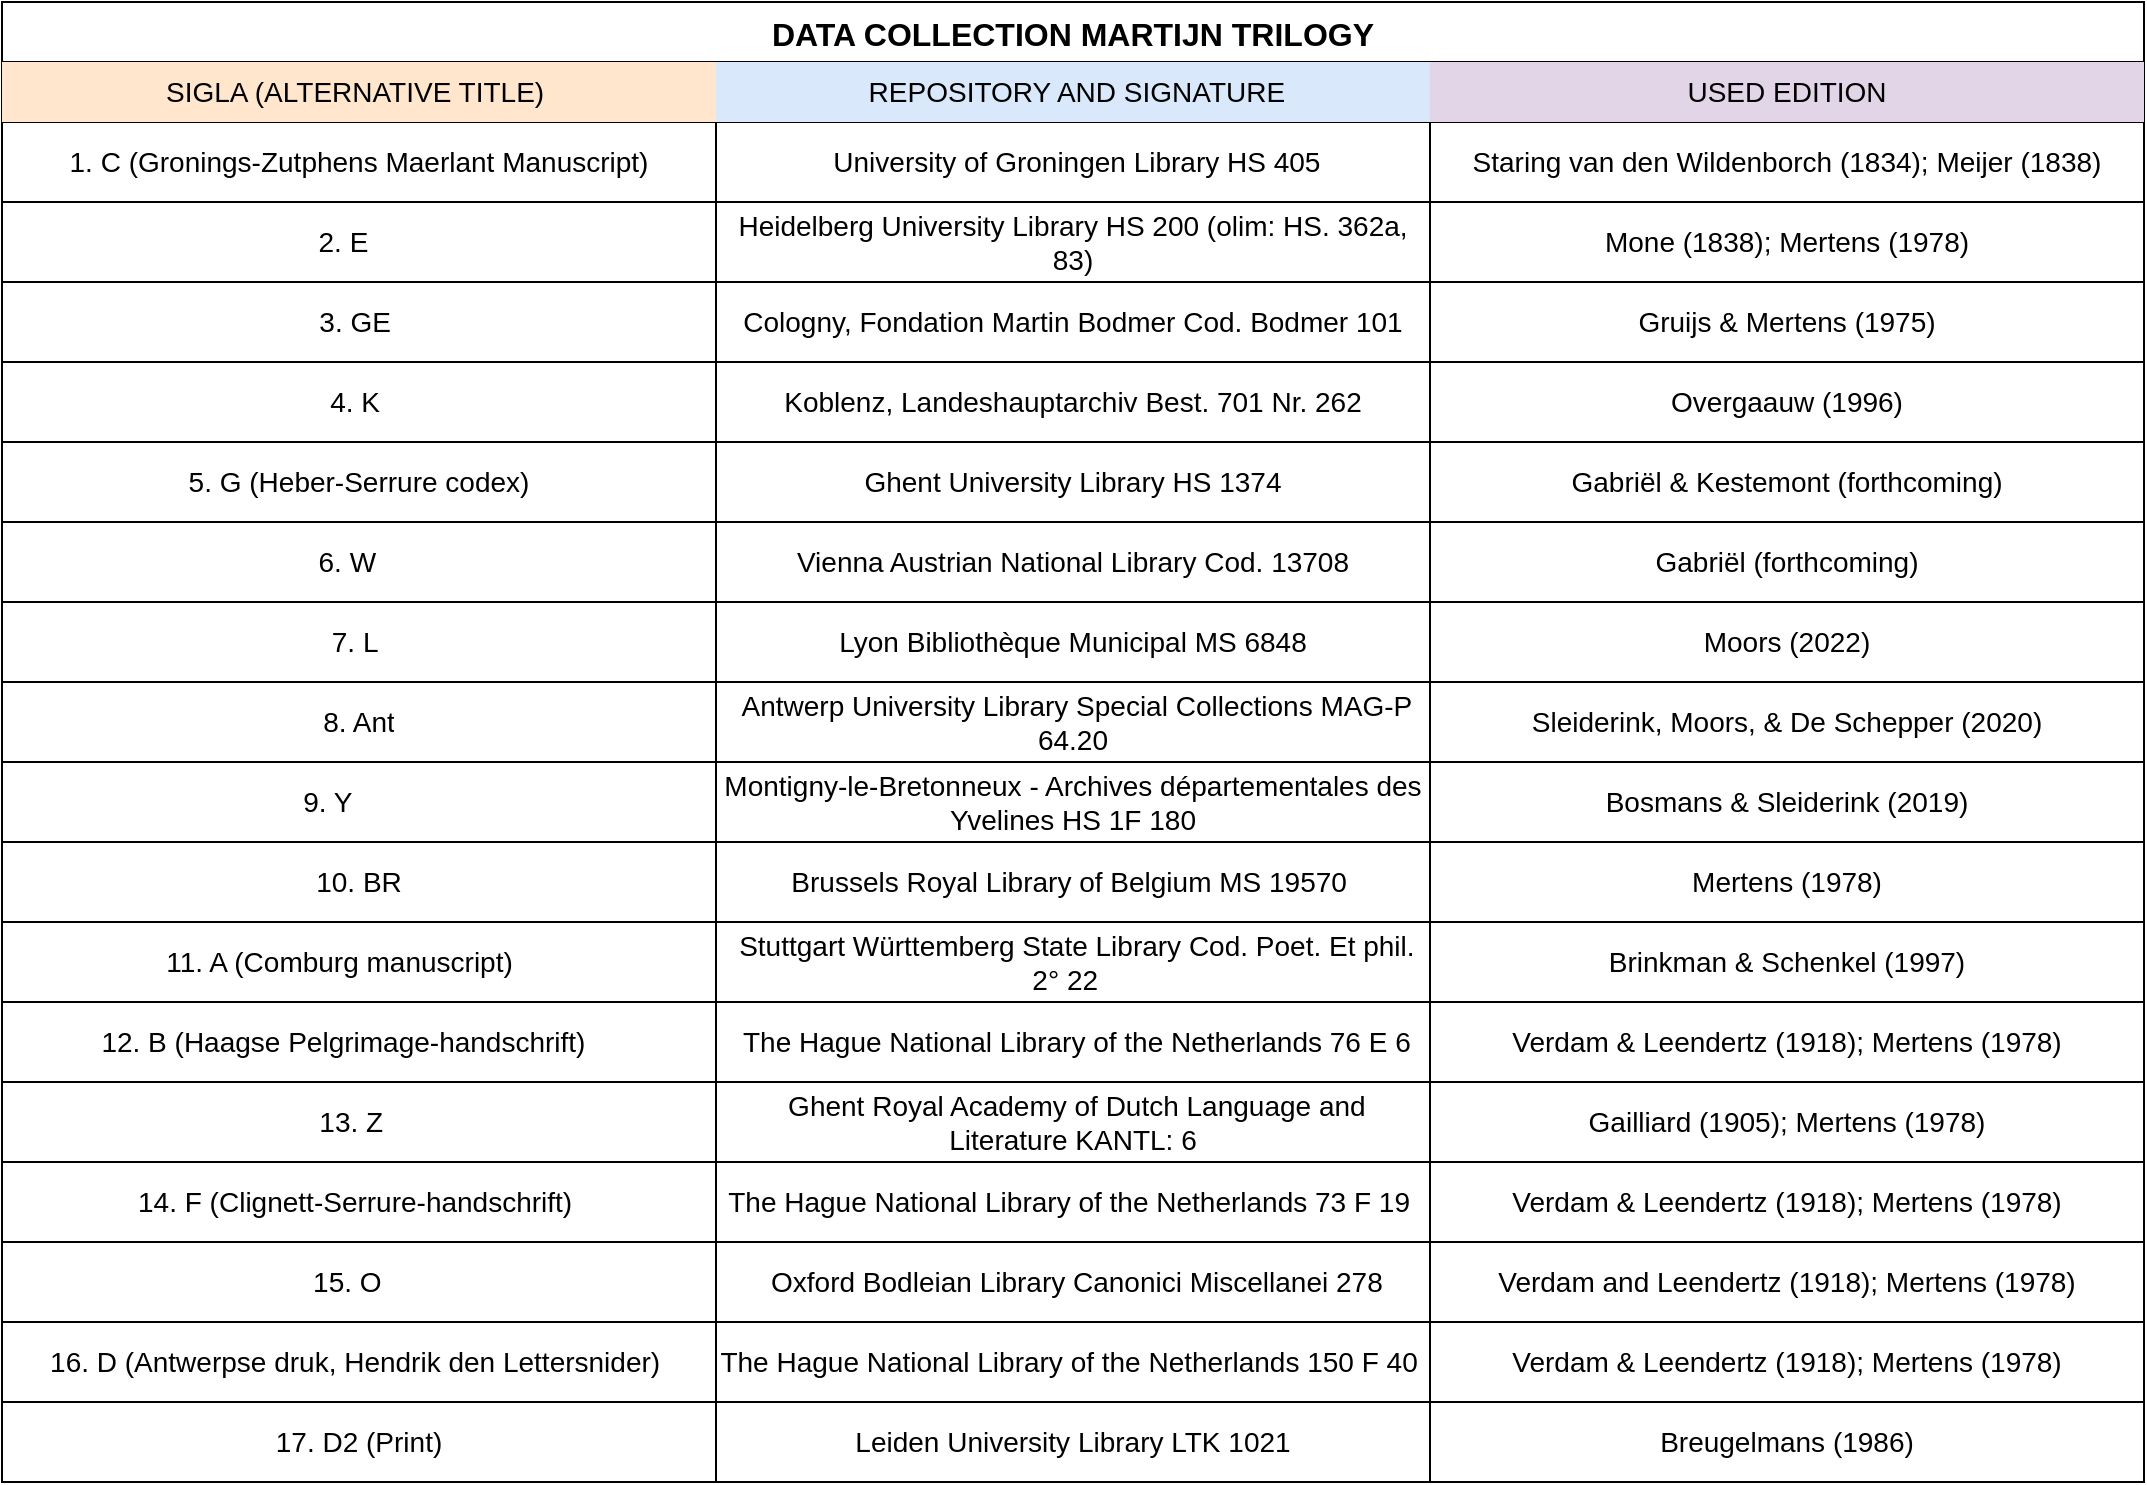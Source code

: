 <mxfile version="21.3.7" type="github">
  <diagram name="Pagina-1" id="a6fILNypSKHGjRCzUjTZ">
    <mxGraphModel dx="1193" dy="770" grid="1" gridSize="10" guides="1" tooltips="1" connect="1" arrows="1" fold="1" page="1" pageScale="1" pageWidth="1169" pageHeight="827" math="0" shadow="0">
      <root>
        <mxCell id="0" />
        <mxCell id="1" parent="0" />
        <mxCell id="C_K-O1zQhy5By7McTLfG-1" value="DATA COLLECTION MARTIJN TRILOGY" style="shape=table;startSize=30;container=1;collapsible=0;childLayout=tableLayout;strokeColor=default;fontSize=16;align=center;fontStyle=1" parent="1" vertex="1">
          <mxGeometry x="41" y="70" width="1071" height="740" as="geometry" />
        </mxCell>
        <mxCell id="C_K-O1zQhy5By7McTLfG-2" value="" style="shape=tableRow;horizontal=0;startSize=0;swimlaneHead=0;swimlaneBody=0;strokeColor=inherit;top=0;left=0;bottom=0;right=0;collapsible=0;dropTarget=0;fillColor=none;points=[[0,0.5],[1,0.5]];portConstraint=eastwest;fontSize=14;align=center;labelBorderColor=none;whiteSpace=wrap;" parent="C_K-O1zQhy5By7McTLfG-1" vertex="1">
          <mxGeometry y="30" width="1071" height="30" as="geometry" />
        </mxCell>
        <mxCell id="C_K-O1zQhy5By7McTLfG-17" value="SIGLA (ALTERNATIVE TITLE) " style="shape=partialRectangle;connectable=0;strokeColor=#d79b00;overflow=hidden;fillColor=#ffe6cc;top=0;left=0;bottom=0;right=0;pointerEvents=1;fontSize=14;align=center;labelBorderColor=none;whiteSpace=wrap;" parent="C_K-O1zQhy5By7McTLfG-2" vertex="1">
          <mxGeometry width="357" height="30" as="geometry">
            <mxRectangle width="357" height="30" as="alternateBounds" />
          </mxGeometry>
        </mxCell>
        <mxCell id="C_K-O1zQhy5By7McTLfG-14" value=" REPOSITORY AND SIGNATURE" style="shape=partialRectangle;connectable=0;strokeColor=#6c8ebf;overflow=hidden;fillColor=#dae8fc;top=0;left=0;bottom=0;right=0;pointerEvents=1;fontSize=14;align=center;labelBorderColor=none;whiteSpace=wrap;" parent="C_K-O1zQhy5By7McTLfG-2" vertex="1">
          <mxGeometry x="357" width="357" height="30" as="geometry">
            <mxRectangle width="357" height="30" as="alternateBounds" />
          </mxGeometry>
        </mxCell>
        <mxCell id="C_K-O1zQhy5By7McTLfG-3" value="USED EDITION" style="shape=partialRectangle;connectable=0;strokeColor=#9673a6;overflow=hidden;fillColor=#e1d5e7;top=0;left=0;bottom=0;right=0;pointerEvents=1;fontSize=14;align=center;labelBorderColor=none;whiteSpace=wrap;" parent="C_K-O1zQhy5By7McTLfG-2" vertex="1">
          <mxGeometry x="714" width="357" height="30" as="geometry">
            <mxRectangle width="357" height="30" as="alternateBounds" />
          </mxGeometry>
        </mxCell>
        <mxCell id="C_K-O1zQhy5By7McTLfG-6" value="" style="shape=tableRow;horizontal=0;startSize=0;swimlaneHead=0;swimlaneBody=0;strokeColor=inherit;top=0;left=0;bottom=0;right=0;collapsible=0;dropTarget=0;fillColor=none;points=[[0,0.5],[1,0.5]];portConstraint=eastwest;fontSize=14;align=center;labelBorderColor=none;whiteSpace=wrap;" parent="C_K-O1zQhy5By7McTLfG-1" vertex="1">
          <mxGeometry y="60" width="1071" height="40" as="geometry" />
        </mxCell>
        <mxCell id="C_K-O1zQhy5By7McTLfG-18" value="1. C (Gronings-Zutphens Maerlant Manuscript)" style="shape=partialRectangle;connectable=0;strokeColor=inherit;overflow=hidden;fillColor=none;top=0;left=0;bottom=0;right=0;pointerEvents=1;fontSize=14;align=center;labelBorderColor=none;whiteSpace=wrap;" parent="C_K-O1zQhy5By7McTLfG-6" vertex="1">
          <mxGeometry width="357" height="40" as="geometry">
            <mxRectangle width="357" height="40" as="alternateBounds" />
          </mxGeometry>
        </mxCell>
        <mxCell id="C_K-O1zQhy5By7McTLfG-15" value=" University of Groningen Library HS 405" style="shape=partialRectangle;connectable=0;strokeColor=inherit;overflow=hidden;fillColor=none;top=0;left=0;bottom=0;right=0;pointerEvents=1;fontSize=14;align=center;labelBorderColor=none;whiteSpace=wrap;" parent="C_K-O1zQhy5By7McTLfG-6" vertex="1">
          <mxGeometry x="357" width="357" height="40" as="geometry">
            <mxRectangle width="357" height="40" as="alternateBounds" />
          </mxGeometry>
        </mxCell>
        <mxCell id="C_K-O1zQhy5By7McTLfG-7" value="Staring van den Wildenborch (1834); Meijer (1838)" style="shape=partialRectangle;connectable=0;strokeColor=inherit;overflow=hidden;fillColor=none;top=0;left=0;bottom=0;right=0;pointerEvents=1;fontSize=14;align=center;labelBorderColor=none;whiteSpace=wrap;" parent="C_K-O1zQhy5By7McTLfG-6" vertex="1">
          <mxGeometry x="714" width="357" height="40" as="geometry">
            <mxRectangle width="357" height="40" as="alternateBounds" />
          </mxGeometry>
        </mxCell>
        <mxCell id="C_K-O1zQhy5By7McTLfG-10" value="" style="shape=tableRow;horizontal=0;startSize=0;swimlaneHead=0;swimlaneBody=0;strokeColor=inherit;top=0;left=0;bottom=0;right=0;collapsible=0;dropTarget=0;fillColor=none;points=[[0,0.5],[1,0.5]];portConstraint=eastwest;fontSize=14;align=center;labelBorderColor=none;whiteSpace=wrap;" parent="C_K-O1zQhy5By7McTLfG-1" vertex="1">
          <mxGeometry y="100" width="1071" height="40" as="geometry" />
        </mxCell>
        <mxCell id="C_K-O1zQhy5By7McTLfG-19" value="2. E    " style="shape=partialRectangle;connectable=0;strokeColor=inherit;overflow=hidden;fillColor=none;top=0;left=0;bottom=0;right=0;pointerEvents=1;fontSize=14;align=center;labelBorderColor=none;whiteSpace=wrap;" parent="C_K-O1zQhy5By7McTLfG-10" vertex="1">
          <mxGeometry width="357" height="40" as="geometry">
            <mxRectangle width="357" height="40" as="alternateBounds" />
          </mxGeometry>
        </mxCell>
        <mxCell id="C_K-O1zQhy5By7McTLfG-16" value="Heidelberg University Library HS 200 (olim: HS. 362a, 83)" style="shape=partialRectangle;connectable=0;strokeColor=inherit;overflow=hidden;fillColor=none;top=0;left=0;bottom=0;right=0;pointerEvents=1;fontSize=14;align=center;labelBorderColor=none;whiteSpace=wrap;" parent="C_K-O1zQhy5By7McTLfG-10" vertex="1">
          <mxGeometry x="357" width="357" height="40" as="geometry">
            <mxRectangle width="357" height="40" as="alternateBounds" />
          </mxGeometry>
        </mxCell>
        <mxCell id="C_K-O1zQhy5By7McTLfG-11" value="Mone (1838); Mertens (1978)" style="shape=partialRectangle;connectable=0;strokeColor=inherit;overflow=hidden;fillColor=none;top=0;left=0;bottom=0;right=0;pointerEvents=1;fontSize=14;align=center;labelBorderColor=none;whiteSpace=wrap;" parent="C_K-O1zQhy5By7McTLfG-10" vertex="1">
          <mxGeometry x="714" width="357" height="40" as="geometry">
            <mxRectangle width="357" height="40" as="alternateBounds" />
          </mxGeometry>
        </mxCell>
        <mxCell id="C_K-O1zQhy5By7McTLfG-41" value="" style="shape=tableRow;horizontal=0;startSize=0;swimlaneHead=0;swimlaneBody=0;strokeColor=inherit;top=0;left=0;bottom=0;right=0;collapsible=0;dropTarget=0;fillColor=none;points=[[0,0.5],[1,0.5]];portConstraint=eastwest;fontSize=14;align=center;labelBorderColor=none;whiteSpace=wrap;" parent="C_K-O1zQhy5By7McTLfG-1" vertex="1">
          <mxGeometry y="140" width="1071" height="40" as="geometry" />
        </mxCell>
        <mxCell id="C_K-O1zQhy5By7McTLfG-42" value="3. GE " style="shape=partialRectangle;connectable=0;strokeColor=inherit;overflow=hidden;fillColor=none;top=0;left=0;bottom=0;right=0;pointerEvents=1;fontSize=14;align=center;labelBorderColor=none;whiteSpace=wrap;" parent="C_K-O1zQhy5By7McTLfG-41" vertex="1">
          <mxGeometry width="357" height="40" as="geometry">
            <mxRectangle width="357" height="40" as="alternateBounds" />
          </mxGeometry>
        </mxCell>
        <mxCell id="C_K-O1zQhy5By7McTLfG-43" value="Cologny, Fondation Martin Bodmer Cod. Bodmer 101" style="shape=partialRectangle;connectable=0;strokeColor=inherit;overflow=hidden;fillColor=none;top=0;left=0;bottom=0;right=0;pointerEvents=1;fontSize=14;align=center;labelBorderColor=none;whiteSpace=wrap;" parent="C_K-O1zQhy5By7McTLfG-41" vertex="1">
          <mxGeometry x="357" width="357" height="40" as="geometry">
            <mxRectangle width="357" height="40" as="alternateBounds" />
          </mxGeometry>
        </mxCell>
        <mxCell id="C_K-O1zQhy5By7McTLfG-44" value="Gruijs &amp; Mertens (1975)" style="shape=partialRectangle;connectable=0;strokeColor=inherit;overflow=hidden;fillColor=none;top=0;left=0;bottom=0;right=0;pointerEvents=1;fontSize=14;align=center;labelBorderColor=none;whiteSpace=wrap;" parent="C_K-O1zQhy5By7McTLfG-41" vertex="1">
          <mxGeometry x="714" width="357" height="40" as="geometry">
            <mxRectangle width="357" height="40" as="alternateBounds" />
          </mxGeometry>
        </mxCell>
        <mxCell id="C_K-O1zQhy5By7McTLfG-45" value="" style="shape=tableRow;horizontal=0;startSize=0;swimlaneHead=0;swimlaneBody=0;strokeColor=inherit;top=0;left=0;bottom=0;right=0;collapsible=0;dropTarget=0;fillColor=none;points=[[0,0.5],[1,0.5]];portConstraint=eastwest;fontSize=14;align=center;labelBorderColor=none;whiteSpace=wrap;" parent="C_K-O1zQhy5By7McTLfG-1" vertex="1">
          <mxGeometry y="180" width="1071" height="40" as="geometry" />
        </mxCell>
        <mxCell id="C_K-O1zQhy5By7McTLfG-46" value="4. K " style="shape=partialRectangle;connectable=0;strokeColor=inherit;overflow=hidden;fillColor=none;top=0;left=0;bottom=0;right=0;pointerEvents=1;fontSize=14;align=center;labelBorderColor=none;whiteSpace=wrap;" parent="C_K-O1zQhy5By7McTLfG-45" vertex="1">
          <mxGeometry width="357" height="40" as="geometry">
            <mxRectangle width="357" height="40" as="alternateBounds" />
          </mxGeometry>
        </mxCell>
        <mxCell id="C_K-O1zQhy5By7McTLfG-47" value="Koblenz, Landeshauptarchiv Best. 701 Nr. 262" style="shape=partialRectangle;connectable=0;strokeColor=inherit;overflow=hidden;fillColor=none;top=0;left=0;bottom=0;right=0;pointerEvents=1;fontSize=14;align=center;labelBorderColor=none;whiteSpace=wrap;" parent="C_K-O1zQhy5By7McTLfG-45" vertex="1">
          <mxGeometry x="357" width="357" height="40" as="geometry">
            <mxRectangle width="357" height="40" as="alternateBounds" />
          </mxGeometry>
        </mxCell>
        <mxCell id="C_K-O1zQhy5By7McTLfG-48" value="Overgaauw (1996)" style="shape=partialRectangle;connectable=0;strokeColor=inherit;overflow=hidden;fillColor=none;top=0;left=0;bottom=0;right=0;pointerEvents=1;fontSize=14;align=center;labelBorderColor=none;whiteSpace=wrap;" parent="C_K-O1zQhy5By7McTLfG-45" vertex="1">
          <mxGeometry x="714" width="357" height="40" as="geometry">
            <mxRectangle width="357" height="40" as="alternateBounds" />
          </mxGeometry>
        </mxCell>
        <mxCell id="C_K-O1zQhy5By7McTLfG-49" value="" style="shape=tableRow;horizontal=0;startSize=0;swimlaneHead=0;swimlaneBody=0;strokeColor=inherit;top=0;left=0;bottom=0;right=0;collapsible=0;dropTarget=0;fillColor=none;points=[[0,0.5],[1,0.5]];portConstraint=eastwest;fontSize=14;align=center;labelBorderColor=none;whiteSpace=wrap;" parent="C_K-O1zQhy5By7McTLfG-1" vertex="1">
          <mxGeometry y="220" width="1071" height="40" as="geometry" />
        </mxCell>
        <mxCell id="C_K-O1zQhy5By7McTLfG-50" value="5. G (Heber-Serrure codex)" style="shape=partialRectangle;connectable=0;strokeColor=inherit;overflow=hidden;fillColor=none;top=0;left=0;bottom=0;right=0;pointerEvents=1;fontSize=14;align=center;labelBorderColor=none;whiteSpace=wrap;" parent="C_K-O1zQhy5By7McTLfG-49" vertex="1">
          <mxGeometry width="357" height="40" as="geometry">
            <mxRectangle width="357" height="40" as="alternateBounds" />
          </mxGeometry>
        </mxCell>
        <mxCell id="C_K-O1zQhy5By7McTLfG-51" value="Ghent University Library HS 1374" style="shape=partialRectangle;connectable=0;strokeColor=inherit;overflow=hidden;fillColor=none;top=0;left=0;bottom=0;right=0;pointerEvents=1;fontSize=14;align=center;labelBorderColor=none;whiteSpace=wrap;" parent="C_K-O1zQhy5By7McTLfG-49" vertex="1">
          <mxGeometry x="357" width="357" height="40" as="geometry">
            <mxRectangle width="357" height="40" as="alternateBounds" />
          </mxGeometry>
        </mxCell>
        <mxCell id="C_K-O1zQhy5By7McTLfG-52" value="Gabriël &amp; Kestemont (forthcoming)" style="shape=partialRectangle;connectable=0;strokeColor=inherit;overflow=hidden;fillColor=none;top=0;left=0;bottom=0;right=0;pointerEvents=1;fontSize=14;align=center;labelBorderColor=none;whiteSpace=wrap;" parent="C_K-O1zQhy5By7McTLfG-49" vertex="1">
          <mxGeometry x="714" width="357" height="40" as="geometry">
            <mxRectangle width="357" height="40" as="alternateBounds" />
          </mxGeometry>
        </mxCell>
        <mxCell id="C_K-O1zQhy5By7McTLfG-53" value="" style="shape=tableRow;horizontal=0;startSize=0;swimlaneHead=0;swimlaneBody=0;strokeColor=inherit;top=0;left=0;bottom=0;right=0;collapsible=0;dropTarget=0;fillColor=none;points=[[0,0.5],[1,0.5]];portConstraint=eastwest;fontSize=14;align=center;labelBorderColor=none;whiteSpace=wrap;" parent="C_K-O1zQhy5By7McTLfG-1" vertex="1">
          <mxGeometry y="260" width="1071" height="40" as="geometry" />
        </mxCell>
        <mxCell id="C_K-O1zQhy5By7McTLfG-54" value="6. W   " style="shape=partialRectangle;connectable=0;strokeColor=inherit;overflow=hidden;fillColor=none;top=0;left=0;bottom=0;right=0;pointerEvents=1;fontSize=14;align=center;labelBorderColor=none;whiteSpace=wrap;" parent="C_K-O1zQhy5By7McTLfG-53" vertex="1">
          <mxGeometry width="357" height="40" as="geometry">
            <mxRectangle width="357" height="40" as="alternateBounds" />
          </mxGeometry>
        </mxCell>
        <mxCell id="C_K-O1zQhy5By7McTLfG-55" value="Vienna Austrian National Library Cod. 13708" style="shape=partialRectangle;connectable=0;strokeColor=inherit;overflow=hidden;fillColor=none;top=0;left=0;bottom=0;right=0;pointerEvents=1;fontSize=14;align=center;labelBorderColor=none;whiteSpace=wrap;" parent="C_K-O1zQhy5By7McTLfG-53" vertex="1">
          <mxGeometry x="357" width="357" height="40" as="geometry">
            <mxRectangle width="357" height="40" as="alternateBounds" />
          </mxGeometry>
        </mxCell>
        <mxCell id="C_K-O1zQhy5By7McTLfG-56" value="Gabriël (forthcoming)" style="shape=partialRectangle;connectable=0;strokeColor=inherit;overflow=hidden;fillColor=none;top=0;left=0;bottom=0;right=0;pointerEvents=1;fontSize=14;align=center;labelBorderColor=none;whiteSpace=wrap;" parent="C_K-O1zQhy5By7McTLfG-53" vertex="1">
          <mxGeometry x="714" width="357" height="40" as="geometry">
            <mxRectangle width="357" height="40" as="alternateBounds" />
          </mxGeometry>
        </mxCell>
        <mxCell id="C_K-O1zQhy5By7McTLfG-62" style="shape=tableRow;horizontal=0;startSize=0;swimlaneHead=0;swimlaneBody=0;strokeColor=inherit;top=0;left=0;bottom=0;right=0;collapsible=0;dropTarget=0;fillColor=none;points=[[0,0.5],[1,0.5]];portConstraint=eastwest;fontSize=14;align=center;labelBorderColor=none;whiteSpace=wrap;" parent="C_K-O1zQhy5By7McTLfG-1" vertex="1">
          <mxGeometry y="300" width="1071" height="40" as="geometry" />
        </mxCell>
        <mxCell id="C_K-O1zQhy5By7McTLfG-63" value="7. L " style="shape=partialRectangle;connectable=0;strokeColor=inherit;overflow=hidden;fillColor=none;top=0;left=0;bottom=0;right=0;pointerEvents=1;fontSize=14;align=center;labelBorderColor=none;whiteSpace=wrap;" parent="C_K-O1zQhy5By7McTLfG-62" vertex="1">
          <mxGeometry width="357" height="40" as="geometry">
            <mxRectangle width="357" height="40" as="alternateBounds" />
          </mxGeometry>
        </mxCell>
        <mxCell id="C_K-O1zQhy5By7McTLfG-64" value="Lyon Bibliothèque Municipal MS 6848" style="shape=partialRectangle;connectable=0;strokeColor=inherit;overflow=hidden;fillColor=none;top=0;left=0;bottom=0;right=0;pointerEvents=1;fontSize=14;align=center;labelBorderColor=none;whiteSpace=wrap;" parent="C_K-O1zQhy5By7McTLfG-62" vertex="1">
          <mxGeometry x="357" width="357" height="40" as="geometry">
            <mxRectangle width="357" height="40" as="alternateBounds" />
          </mxGeometry>
        </mxCell>
        <mxCell id="C_K-O1zQhy5By7McTLfG-65" value="Moors (2022)" style="shape=partialRectangle;connectable=0;strokeColor=inherit;overflow=hidden;fillColor=none;top=0;left=0;bottom=0;right=0;pointerEvents=1;fontSize=14;align=center;labelBorderColor=none;whiteSpace=wrap;" parent="C_K-O1zQhy5By7McTLfG-62" vertex="1">
          <mxGeometry x="714" width="357" height="40" as="geometry">
            <mxRectangle width="357" height="40" as="alternateBounds" />
          </mxGeometry>
        </mxCell>
        <mxCell id="C_K-O1zQhy5By7McTLfG-66" style="shape=tableRow;horizontal=0;startSize=0;swimlaneHead=0;swimlaneBody=0;strokeColor=inherit;top=0;left=0;bottom=0;right=0;collapsible=0;dropTarget=0;fillColor=none;points=[[0,0.5],[1,0.5]];portConstraint=eastwest;fontSize=14;align=center;labelBorderColor=none;whiteSpace=wrap;" parent="C_K-O1zQhy5By7McTLfG-1" vertex="1">
          <mxGeometry y="340" width="1071" height="40" as="geometry" />
        </mxCell>
        <mxCell id="C_K-O1zQhy5By7McTLfG-67" value="8. Ant" style="shape=partialRectangle;connectable=0;strokeColor=inherit;overflow=hidden;fillColor=none;top=0;left=0;bottom=0;right=0;pointerEvents=1;fontSize=14;align=center;labelBorderColor=none;whiteSpace=wrap;" parent="C_K-O1zQhy5By7McTLfG-66" vertex="1">
          <mxGeometry width="357" height="40" as="geometry">
            <mxRectangle width="357" height="40" as="alternateBounds" />
          </mxGeometry>
        </mxCell>
        <mxCell id="C_K-O1zQhy5By7McTLfG-68" value=" Antwerp University Library Special Collections MAG-P 64.20" style="shape=partialRectangle;connectable=0;strokeColor=inherit;overflow=hidden;fillColor=none;top=0;left=0;bottom=0;right=0;pointerEvents=1;fontSize=14;align=center;labelBorderColor=none;whiteSpace=wrap;" parent="C_K-O1zQhy5By7McTLfG-66" vertex="1">
          <mxGeometry x="357" width="357" height="40" as="geometry">
            <mxRectangle width="357" height="40" as="alternateBounds" />
          </mxGeometry>
        </mxCell>
        <mxCell id="C_K-O1zQhy5By7McTLfG-69" value="Sleiderink, Moors, &amp; De Schepper (2020)" style="shape=partialRectangle;connectable=0;strokeColor=inherit;overflow=hidden;fillColor=none;top=0;left=0;bottom=0;right=0;pointerEvents=1;fontSize=14;align=center;labelBorderColor=none;whiteSpace=wrap;" parent="C_K-O1zQhy5By7McTLfG-66" vertex="1">
          <mxGeometry x="714" width="357" height="40" as="geometry">
            <mxRectangle width="357" height="40" as="alternateBounds" />
          </mxGeometry>
        </mxCell>
        <mxCell id="C_K-O1zQhy5By7McTLfG-70" style="shape=tableRow;horizontal=0;startSize=0;swimlaneHead=0;swimlaneBody=0;strokeColor=inherit;top=0;left=0;bottom=0;right=0;collapsible=0;dropTarget=0;fillColor=none;points=[[0,0.5],[1,0.5]];portConstraint=eastwest;fontSize=14;align=center;labelBorderColor=none;whiteSpace=wrap;" parent="C_K-O1zQhy5By7McTLfG-1" vertex="1">
          <mxGeometry y="380" width="1071" height="40" as="geometry" />
        </mxCell>
        <mxCell id="C_K-O1zQhy5By7McTLfG-71" value="9. Y        " style="shape=partialRectangle;connectable=0;strokeColor=inherit;overflow=hidden;fillColor=none;top=0;left=0;bottom=0;right=0;pointerEvents=1;fontSize=14;align=center;labelBorderColor=none;whiteSpace=wrap;" parent="C_K-O1zQhy5By7McTLfG-70" vertex="1">
          <mxGeometry width="357" height="40" as="geometry">
            <mxRectangle width="357" height="40" as="alternateBounds" />
          </mxGeometry>
        </mxCell>
        <mxCell id="C_K-O1zQhy5By7McTLfG-72" value="Montigny-le-Bretonneux - Archives départementales des Yvelines HS 1F 180" style="shape=partialRectangle;connectable=0;strokeColor=inherit;overflow=hidden;fillColor=none;top=0;left=0;bottom=0;right=0;pointerEvents=1;fontSize=14;align=center;labelBorderColor=none;whiteSpace=wrap;" parent="C_K-O1zQhy5By7McTLfG-70" vertex="1">
          <mxGeometry x="357" width="357" height="40" as="geometry">
            <mxRectangle width="357" height="40" as="alternateBounds" />
          </mxGeometry>
        </mxCell>
        <mxCell id="C_K-O1zQhy5By7McTLfG-73" value="Bosmans &amp; Sleiderink (2019)" style="shape=partialRectangle;connectable=0;strokeColor=inherit;overflow=hidden;fillColor=none;top=0;left=0;bottom=0;right=0;pointerEvents=1;fontSize=14;align=center;labelBorderColor=none;whiteSpace=wrap;" parent="C_K-O1zQhy5By7McTLfG-70" vertex="1">
          <mxGeometry x="714" width="357" height="40" as="geometry">
            <mxRectangle width="357" height="40" as="alternateBounds" />
          </mxGeometry>
        </mxCell>
        <mxCell id="C_K-O1zQhy5By7McTLfG-74" style="shape=tableRow;horizontal=0;startSize=0;swimlaneHead=0;swimlaneBody=0;strokeColor=inherit;top=0;left=0;bottom=0;right=0;collapsible=0;dropTarget=0;fillColor=none;points=[[0,0.5],[1,0.5]];portConstraint=eastwest;fontSize=14;align=center;labelBorderColor=none;whiteSpace=wrap;" parent="C_K-O1zQhy5By7McTLfG-1" vertex="1">
          <mxGeometry y="420" width="1071" height="40" as="geometry" />
        </mxCell>
        <mxCell id="C_K-O1zQhy5By7McTLfG-75" value="10. BR" style="shape=partialRectangle;connectable=0;strokeColor=inherit;overflow=hidden;fillColor=none;top=0;left=0;bottom=0;right=0;pointerEvents=1;fontSize=14;align=center;labelBorderColor=none;whiteSpace=wrap;" parent="C_K-O1zQhy5By7McTLfG-74" vertex="1">
          <mxGeometry width="357" height="40" as="geometry">
            <mxRectangle width="357" height="40" as="alternateBounds" />
          </mxGeometry>
        </mxCell>
        <mxCell id="C_K-O1zQhy5By7McTLfG-76" value="Brussels Royal Library of Belgium MS 19570 " style="shape=partialRectangle;connectable=0;strokeColor=inherit;overflow=hidden;fillColor=none;top=0;left=0;bottom=0;right=0;pointerEvents=1;fontSize=14;align=center;labelBorderColor=none;whiteSpace=wrap;" parent="C_K-O1zQhy5By7McTLfG-74" vertex="1">
          <mxGeometry x="357" width="357" height="40" as="geometry">
            <mxRectangle width="357" height="40" as="alternateBounds" />
          </mxGeometry>
        </mxCell>
        <mxCell id="C_K-O1zQhy5By7McTLfG-77" value="Mertens (1978)" style="shape=partialRectangle;connectable=0;strokeColor=inherit;overflow=hidden;fillColor=none;top=0;left=0;bottom=0;right=0;pointerEvents=1;fontSize=14;align=center;labelBorderColor=none;whiteSpace=wrap;" parent="C_K-O1zQhy5By7McTLfG-74" vertex="1">
          <mxGeometry x="714" width="357" height="40" as="geometry">
            <mxRectangle width="357" height="40" as="alternateBounds" />
          </mxGeometry>
        </mxCell>
        <mxCell id="C_K-O1zQhy5By7McTLfG-98" style="shape=tableRow;horizontal=0;startSize=0;swimlaneHead=0;swimlaneBody=0;strokeColor=inherit;top=0;left=0;bottom=0;right=0;collapsible=0;dropTarget=0;fillColor=none;points=[[0,0.5],[1,0.5]];portConstraint=eastwest;fontSize=14;align=center;labelBorderColor=none;whiteSpace=wrap;" parent="C_K-O1zQhy5By7McTLfG-1" vertex="1">
          <mxGeometry y="460" width="1071" height="40" as="geometry" />
        </mxCell>
        <mxCell id="C_K-O1zQhy5By7McTLfG-99" value="11. A (Comburg manuscript)     " style="shape=partialRectangle;connectable=0;strokeColor=inherit;overflow=hidden;fillColor=none;top=0;left=0;bottom=0;right=0;pointerEvents=1;fontSize=14;align=center;labelBorderColor=none;whiteSpace=wrap;" parent="C_K-O1zQhy5By7McTLfG-98" vertex="1">
          <mxGeometry width="357" height="40" as="geometry">
            <mxRectangle width="357" height="40" as="alternateBounds" />
          </mxGeometry>
        </mxCell>
        <mxCell id="C_K-O1zQhy5By7McTLfG-100" value=" Stuttgart Württemberg State Library Cod. Poet. Et phil. 2° 22  " style="shape=partialRectangle;connectable=0;strokeColor=inherit;overflow=hidden;fillColor=none;top=0;left=0;bottom=0;right=0;pointerEvents=1;fontSize=14;align=center;labelBorderColor=none;whiteSpace=wrap;" parent="C_K-O1zQhy5By7McTLfG-98" vertex="1">
          <mxGeometry x="357" width="357" height="40" as="geometry">
            <mxRectangle width="357" height="40" as="alternateBounds" />
          </mxGeometry>
        </mxCell>
        <mxCell id="C_K-O1zQhy5By7McTLfG-101" value="Brinkman &amp; Schenkel (1997)" style="shape=partialRectangle;connectable=0;strokeColor=inherit;overflow=hidden;fillColor=none;top=0;left=0;bottom=0;right=0;pointerEvents=1;fontSize=14;align=center;labelBorderColor=none;whiteSpace=wrap;" parent="C_K-O1zQhy5By7McTLfG-98" vertex="1">
          <mxGeometry x="714" width="357" height="40" as="geometry">
            <mxRectangle width="357" height="40" as="alternateBounds" />
          </mxGeometry>
        </mxCell>
        <mxCell id="C_K-O1zQhy5By7McTLfG-94" style="shape=tableRow;horizontal=0;startSize=0;swimlaneHead=0;swimlaneBody=0;strokeColor=inherit;top=0;left=0;bottom=0;right=0;collapsible=0;dropTarget=0;fillColor=none;points=[[0,0.5],[1,0.5]];portConstraint=eastwest;fontSize=14;align=center;labelBorderColor=none;whiteSpace=wrap;" parent="C_K-O1zQhy5By7McTLfG-1" vertex="1">
          <mxGeometry y="500" width="1071" height="40" as="geometry" />
        </mxCell>
        <mxCell id="C_K-O1zQhy5By7McTLfG-95" value="12. B (Haagse Pelgrimage-handschrift)    " style="shape=partialRectangle;connectable=0;strokeColor=inherit;overflow=hidden;fillColor=none;top=0;left=0;bottom=0;right=0;pointerEvents=1;fontSize=14;align=center;labelBorderColor=none;whiteSpace=wrap;" parent="C_K-O1zQhy5By7McTLfG-94" vertex="1">
          <mxGeometry width="357" height="40" as="geometry">
            <mxRectangle width="357" height="40" as="alternateBounds" />
          </mxGeometry>
        </mxCell>
        <mxCell id="C_K-O1zQhy5By7McTLfG-96" value=" The Hague National Library of the Netherlands 76 E 6" style="shape=partialRectangle;connectable=0;strokeColor=inherit;overflow=hidden;fillColor=none;top=0;left=0;bottom=0;right=0;pointerEvents=1;fontSize=14;align=center;labelBorderColor=none;whiteSpace=wrap;" parent="C_K-O1zQhy5By7McTLfG-94" vertex="1">
          <mxGeometry x="357" width="357" height="40" as="geometry">
            <mxRectangle width="357" height="40" as="alternateBounds" />
          </mxGeometry>
        </mxCell>
        <mxCell id="C_K-O1zQhy5By7McTLfG-97" value="Verdam &amp; Leendertz (1918); Mertens (1978)" style="shape=partialRectangle;connectable=0;strokeColor=inherit;overflow=hidden;fillColor=none;top=0;left=0;bottom=0;right=0;pointerEvents=1;fontSize=14;align=center;labelBorderColor=none;whiteSpace=wrap;" parent="C_K-O1zQhy5By7McTLfG-94" vertex="1">
          <mxGeometry x="714" width="357" height="40" as="geometry">
            <mxRectangle width="357" height="40" as="alternateBounds" />
          </mxGeometry>
        </mxCell>
        <mxCell id="C_K-O1zQhy5By7McTLfG-90" style="shape=tableRow;horizontal=0;startSize=0;swimlaneHead=0;swimlaneBody=0;strokeColor=inherit;top=0;left=0;bottom=0;right=0;collapsible=0;dropTarget=0;fillColor=none;points=[[0,0.5],[1,0.5]];portConstraint=eastwest;fontSize=14;align=center;labelBorderColor=none;whiteSpace=wrap;" parent="C_K-O1zQhy5By7McTLfG-1" vertex="1">
          <mxGeometry y="540" width="1071" height="40" as="geometry" />
        </mxCell>
        <mxCell id="C_K-O1zQhy5By7McTLfG-91" value="13. Z  " style="shape=partialRectangle;connectable=0;strokeColor=inherit;overflow=hidden;fillColor=none;top=0;left=0;bottom=0;right=0;pointerEvents=1;fontSize=14;align=center;labelBorderColor=none;whiteSpace=wrap;" parent="C_K-O1zQhy5By7McTLfG-90" vertex="1">
          <mxGeometry width="357" height="40" as="geometry">
            <mxRectangle width="357" height="40" as="alternateBounds" />
          </mxGeometry>
        </mxCell>
        <mxCell id="C_K-O1zQhy5By7McTLfG-92" value=" Ghent Royal Academy of Dutch Language and Literature KANTL: 6" style="shape=partialRectangle;connectable=0;strokeColor=inherit;overflow=hidden;fillColor=none;top=0;left=0;bottom=0;right=0;pointerEvents=1;fontSize=14;align=center;labelBorderColor=none;whiteSpace=wrap;" parent="C_K-O1zQhy5By7McTLfG-90" vertex="1">
          <mxGeometry x="357" width="357" height="40" as="geometry">
            <mxRectangle width="357" height="40" as="alternateBounds" />
          </mxGeometry>
        </mxCell>
        <mxCell id="C_K-O1zQhy5By7McTLfG-93" value=" Gailliard (1905); Mertens (1978) " style="shape=partialRectangle;connectable=0;strokeColor=inherit;overflow=hidden;fillColor=none;top=0;left=0;bottom=0;right=0;pointerEvents=1;fontSize=14;align=center;labelBorderColor=none;whiteSpace=wrap;" parent="C_K-O1zQhy5By7McTLfG-90" vertex="1">
          <mxGeometry x="714" width="357" height="40" as="geometry">
            <mxRectangle width="357" height="40" as="alternateBounds" />
          </mxGeometry>
        </mxCell>
        <mxCell id="C_K-O1zQhy5By7McTLfG-86" style="shape=tableRow;horizontal=0;startSize=0;swimlaneHead=0;swimlaneBody=0;strokeColor=inherit;top=0;left=0;bottom=0;right=0;collapsible=0;dropTarget=0;fillColor=none;points=[[0,0.5],[1,0.5]];portConstraint=eastwest;fontSize=14;align=center;labelBorderColor=none;whiteSpace=wrap;" parent="C_K-O1zQhy5By7McTLfG-1" vertex="1">
          <mxGeometry y="580" width="1071" height="40" as="geometry" />
        </mxCell>
        <mxCell id="C_K-O1zQhy5By7McTLfG-87" value="14. F (Clignett-Serrure-handschrift) " style="shape=partialRectangle;connectable=0;strokeColor=inherit;overflow=hidden;fillColor=none;top=0;left=0;bottom=0;right=0;pointerEvents=1;fontSize=14;align=center;labelBorderColor=none;whiteSpace=wrap;" parent="C_K-O1zQhy5By7McTLfG-86" vertex="1">
          <mxGeometry width="357" height="40" as="geometry">
            <mxRectangle width="357" height="40" as="alternateBounds" />
          </mxGeometry>
        </mxCell>
        <mxCell id="C_K-O1zQhy5By7McTLfG-88" value="The Hague National Library of the Netherlands 73 F 19 " style="shape=partialRectangle;connectable=0;strokeColor=inherit;overflow=hidden;fillColor=none;top=0;left=0;bottom=0;right=0;pointerEvents=1;fontSize=14;align=center;labelBorderColor=none;whiteSpace=wrap;" parent="C_K-O1zQhy5By7McTLfG-86" vertex="1">
          <mxGeometry x="357" width="357" height="40" as="geometry">
            <mxRectangle width="357" height="40" as="alternateBounds" />
          </mxGeometry>
        </mxCell>
        <mxCell id="C_K-O1zQhy5By7McTLfG-89" value="Verdam &amp; Leendertz (1918); Mertens (1978)" style="shape=partialRectangle;connectable=0;strokeColor=inherit;overflow=hidden;fillColor=none;top=0;left=0;bottom=0;right=0;pointerEvents=1;fontSize=14;align=center;labelBorderColor=none;whiteSpace=wrap;" parent="C_K-O1zQhy5By7McTLfG-86" vertex="1">
          <mxGeometry x="714" width="357" height="40" as="geometry">
            <mxRectangle width="357" height="40" as="alternateBounds" />
          </mxGeometry>
        </mxCell>
        <mxCell id="C_K-O1zQhy5By7McTLfG-82" style="shape=tableRow;horizontal=0;startSize=0;swimlaneHead=0;swimlaneBody=0;strokeColor=inherit;top=0;left=0;bottom=0;right=0;collapsible=0;dropTarget=0;fillColor=none;points=[[0,0.5],[1,0.5]];portConstraint=eastwest;fontSize=14;align=center;labelBorderColor=none;whiteSpace=wrap;" parent="C_K-O1zQhy5By7McTLfG-1" vertex="1">
          <mxGeometry y="620" width="1071" height="40" as="geometry" />
        </mxCell>
        <mxCell id="C_K-O1zQhy5By7McTLfG-83" value="15. O   " style="shape=partialRectangle;connectable=0;strokeColor=inherit;overflow=hidden;fillColor=none;top=0;left=0;bottom=0;right=0;pointerEvents=1;fontSize=14;align=center;labelBorderColor=none;whiteSpace=wrap;" parent="C_K-O1zQhy5By7McTLfG-82" vertex="1">
          <mxGeometry width="357" height="40" as="geometry">
            <mxRectangle width="357" height="40" as="alternateBounds" />
          </mxGeometry>
        </mxCell>
        <mxCell id="C_K-O1zQhy5By7McTLfG-84" value=" Oxford Bodleian Library Canonici Miscellanei 278" style="shape=partialRectangle;connectable=0;strokeColor=inherit;overflow=hidden;fillColor=none;top=0;left=0;bottom=0;right=0;pointerEvents=1;fontSize=14;align=center;labelBorderColor=none;whiteSpace=wrap;" parent="C_K-O1zQhy5By7McTLfG-82" vertex="1">
          <mxGeometry x="357" width="357" height="40" as="geometry">
            <mxRectangle width="357" height="40" as="alternateBounds" />
          </mxGeometry>
        </mxCell>
        <mxCell id="C_K-O1zQhy5By7McTLfG-85" value="Verdam and Leendertz (1918); Mertens (1978)" style="shape=partialRectangle;connectable=0;strokeColor=inherit;overflow=hidden;fillColor=none;top=0;left=0;bottom=0;right=0;pointerEvents=1;fontSize=14;align=center;labelBorderColor=none;whiteSpace=wrap;" parent="C_K-O1zQhy5By7McTLfG-82" vertex="1">
          <mxGeometry x="714" width="357" height="40" as="geometry">
            <mxRectangle width="357" height="40" as="alternateBounds" />
          </mxGeometry>
        </mxCell>
        <mxCell id="C_K-O1zQhy5By7McTLfG-106" style="shape=tableRow;horizontal=0;startSize=0;swimlaneHead=0;swimlaneBody=0;strokeColor=inherit;top=0;left=0;bottom=0;right=0;collapsible=0;dropTarget=0;fillColor=none;points=[[0,0.5],[1,0.5]];portConstraint=eastwest;fontSize=14;align=center;labelBorderColor=none;whiteSpace=wrap;" parent="C_K-O1zQhy5By7McTLfG-1" vertex="1">
          <mxGeometry y="660" width="1071" height="40" as="geometry" />
        </mxCell>
        <mxCell id="C_K-O1zQhy5By7McTLfG-107" value="16. D (Antwerpse druk, Hendrik den Lettersnider) " style="shape=partialRectangle;connectable=0;strokeColor=inherit;overflow=hidden;fillColor=none;top=0;left=0;bottom=0;right=0;pointerEvents=1;fontSize=14;align=center;labelBorderColor=none;whiteSpace=wrap;" parent="C_K-O1zQhy5By7McTLfG-106" vertex="1">
          <mxGeometry width="357" height="40" as="geometry">
            <mxRectangle width="357" height="40" as="alternateBounds" />
          </mxGeometry>
        </mxCell>
        <mxCell id="C_K-O1zQhy5By7McTLfG-108" value="The Hague National Library of the Netherlands 150 F 40 " style="shape=partialRectangle;connectable=0;strokeColor=inherit;overflow=hidden;fillColor=none;top=0;left=0;bottom=0;right=0;pointerEvents=1;fontSize=14;align=center;labelBorderColor=none;whiteSpace=wrap;" parent="C_K-O1zQhy5By7McTLfG-106" vertex="1">
          <mxGeometry x="357" width="357" height="40" as="geometry">
            <mxRectangle width="357" height="40" as="alternateBounds" />
          </mxGeometry>
        </mxCell>
        <mxCell id="C_K-O1zQhy5By7McTLfG-109" value="Verdam &amp; Leendertz (1918); Mertens (1978)" style="shape=partialRectangle;connectable=0;strokeColor=inherit;overflow=hidden;fillColor=none;top=0;left=0;bottom=0;right=0;pointerEvents=1;fontSize=14;align=center;labelBorderColor=none;whiteSpace=wrap;" parent="C_K-O1zQhy5By7McTLfG-106" vertex="1">
          <mxGeometry x="714" width="357" height="40" as="geometry">
            <mxRectangle width="357" height="40" as="alternateBounds" />
          </mxGeometry>
        </mxCell>
        <mxCell id="C_K-O1zQhy5By7McTLfG-102" style="shape=tableRow;horizontal=0;startSize=0;swimlaneHead=0;swimlaneBody=0;strokeColor=inherit;top=0;left=0;bottom=0;right=0;collapsible=0;dropTarget=0;fillColor=none;points=[[0,0.5],[1,0.5]];portConstraint=eastwest;fontSize=14;align=center;labelBorderColor=none;whiteSpace=wrap;" parent="C_K-O1zQhy5By7McTLfG-1" vertex="1">
          <mxGeometry y="700" width="1071" height="40" as="geometry" />
        </mxCell>
        <mxCell id="C_K-O1zQhy5By7McTLfG-103" value="17. D2 (Print)" style="shape=partialRectangle;connectable=0;strokeColor=inherit;overflow=hidden;fillColor=none;top=0;left=0;bottom=0;right=0;pointerEvents=1;fontSize=14;align=center;labelBorderColor=none;whiteSpace=wrap;" parent="C_K-O1zQhy5By7McTLfG-102" vertex="1">
          <mxGeometry width="357" height="40" as="geometry">
            <mxRectangle width="357" height="40" as="alternateBounds" />
          </mxGeometry>
        </mxCell>
        <mxCell id="C_K-O1zQhy5By7McTLfG-104" value="Leiden University Library LTK 1021" style="shape=partialRectangle;connectable=0;strokeColor=inherit;overflow=hidden;fillColor=none;top=0;left=0;bottom=0;right=0;pointerEvents=1;fontSize=14;align=center;labelBorderColor=none;whiteSpace=wrap;" parent="C_K-O1zQhy5By7McTLfG-102" vertex="1">
          <mxGeometry x="357" width="357" height="40" as="geometry">
            <mxRectangle width="357" height="40" as="alternateBounds" />
          </mxGeometry>
        </mxCell>
        <mxCell id="C_K-O1zQhy5By7McTLfG-105" value="Breugelmans (1986)" style="shape=partialRectangle;connectable=0;strokeColor=inherit;overflow=hidden;fillColor=none;top=0;left=0;bottom=0;right=0;pointerEvents=1;fontSize=14;align=center;labelBorderColor=none;whiteSpace=wrap;" parent="C_K-O1zQhy5By7McTLfG-102" vertex="1">
          <mxGeometry x="714" width="357" height="40" as="geometry">
            <mxRectangle width="357" height="40" as="alternateBounds" />
          </mxGeometry>
        </mxCell>
      </root>
    </mxGraphModel>
  </diagram>
</mxfile>
